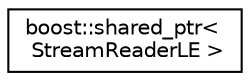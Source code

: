 digraph "Graphical Class Hierarchy"
{
  edge [fontname="Helvetica",fontsize="10",labelfontname="Helvetica",labelfontsize="10"];
  node [fontname="Helvetica",fontsize="10",shape=record];
  rankdir="LR";
  Node1 [label="boost::shared_ptr\<\l StreamReaderLE \>",height=0.2,width=0.4,color="black", fillcolor="white", style="filled",URL="$classboost_1_1shared__ptr.html"];
}
